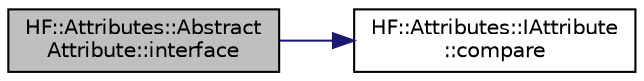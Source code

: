digraph "HF::Attributes::AbstractAttribute::interface"
{
  edge [fontname="Helvetica",fontsize="10",labelfontname="Helvetica",labelfontsize="10"];
  node [fontname="Helvetica",fontsize="10",shape=record];
  rankdir="LR";
  Node8 [label="HF::Attributes::Abstract\lAttribute::interface",height=0.2,width=0.4,color="black", fillcolor="grey75", style="filled", fontcolor="black"];
  Node8 -> Node9 [color="midnightblue",fontsize="10",style="solid",fontname="Helvetica"];
  Node9 [label="HF::Attributes::IAttribute\l::compare",height=0.2,width=0.4,color="black", fillcolor="white", style="filled",URL="$structHF_1_1Attributes_1_1IAttribute.html#aedc2b0b0b87b91b8a5f376633765e3e4",tooltip="Compare this attribute with the given attribute in other. "];
}
